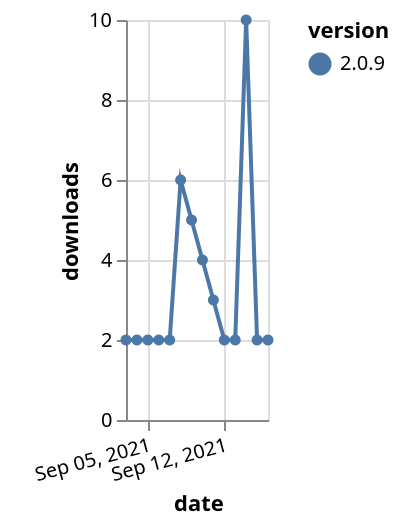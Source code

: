{"$schema": "https://vega.github.io/schema/vega-lite/v5.json", "description": "A simple bar chart with embedded data.", "data": {"values": [{"date": "2021-09-03", "total": 4121, "delta": 2, "version": "2.0.9"}, {"date": "2021-09-04", "total": 4123, "delta": 2, "version": "2.0.9"}, {"date": "2021-09-05", "total": 4125, "delta": 2, "version": "2.0.9"}, {"date": "2021-09-06", "total": 4127, "delta": 2, "version": "2.0.9"}, {"date": "2021-09-07", "total": 4129, "delta": 2, "version": "2.0.9"}, {"date": "2021-09-08", "total": 4135, "delta": 6, "version": "2.0.9"}, {"date": "2021-09-09", "total": 4140, "delta": 5, "version": "2.0.9"}, {"date": "2021-09-10", "total": 4144, "delta": 4, "version": "2.0.9"}, {"date": "2021-09-11", "total": 4147, "delta": 3, "version": "2.0.9"}, {"date": "2021-09-12", "total": 4149, "delta": 2, "version": "2.0.9"}, {"date": "2021-09-13", "total": 4151, "delta": 2, "version": "2.0.9"}, {"date": "2021-09-14", "total": 4161, "delta": 10, "version": "2.0.9"}, {"date": "2021-09-15", "total": 4163, "delta": 2, "version": "2.0.9"}, {"date": "2021-09-16", "total": 4165, "delta": 2, "version": "2.0.9"}]}, "width": "container", "mark": {"type": "line", "point": {"filled": true}}, "encoding": {"x": {"field": "date", "type": "temporal", "timeUnit": "yearmonthdate", "title": "date", "axis": {"labelAngle": -15}}, "y": {"field": "delta", "type": "quantitative", "title": "downloads"}, "color": {"field": "version", "type": "nominal"}, "tooltip": {"field": "delta"}}}